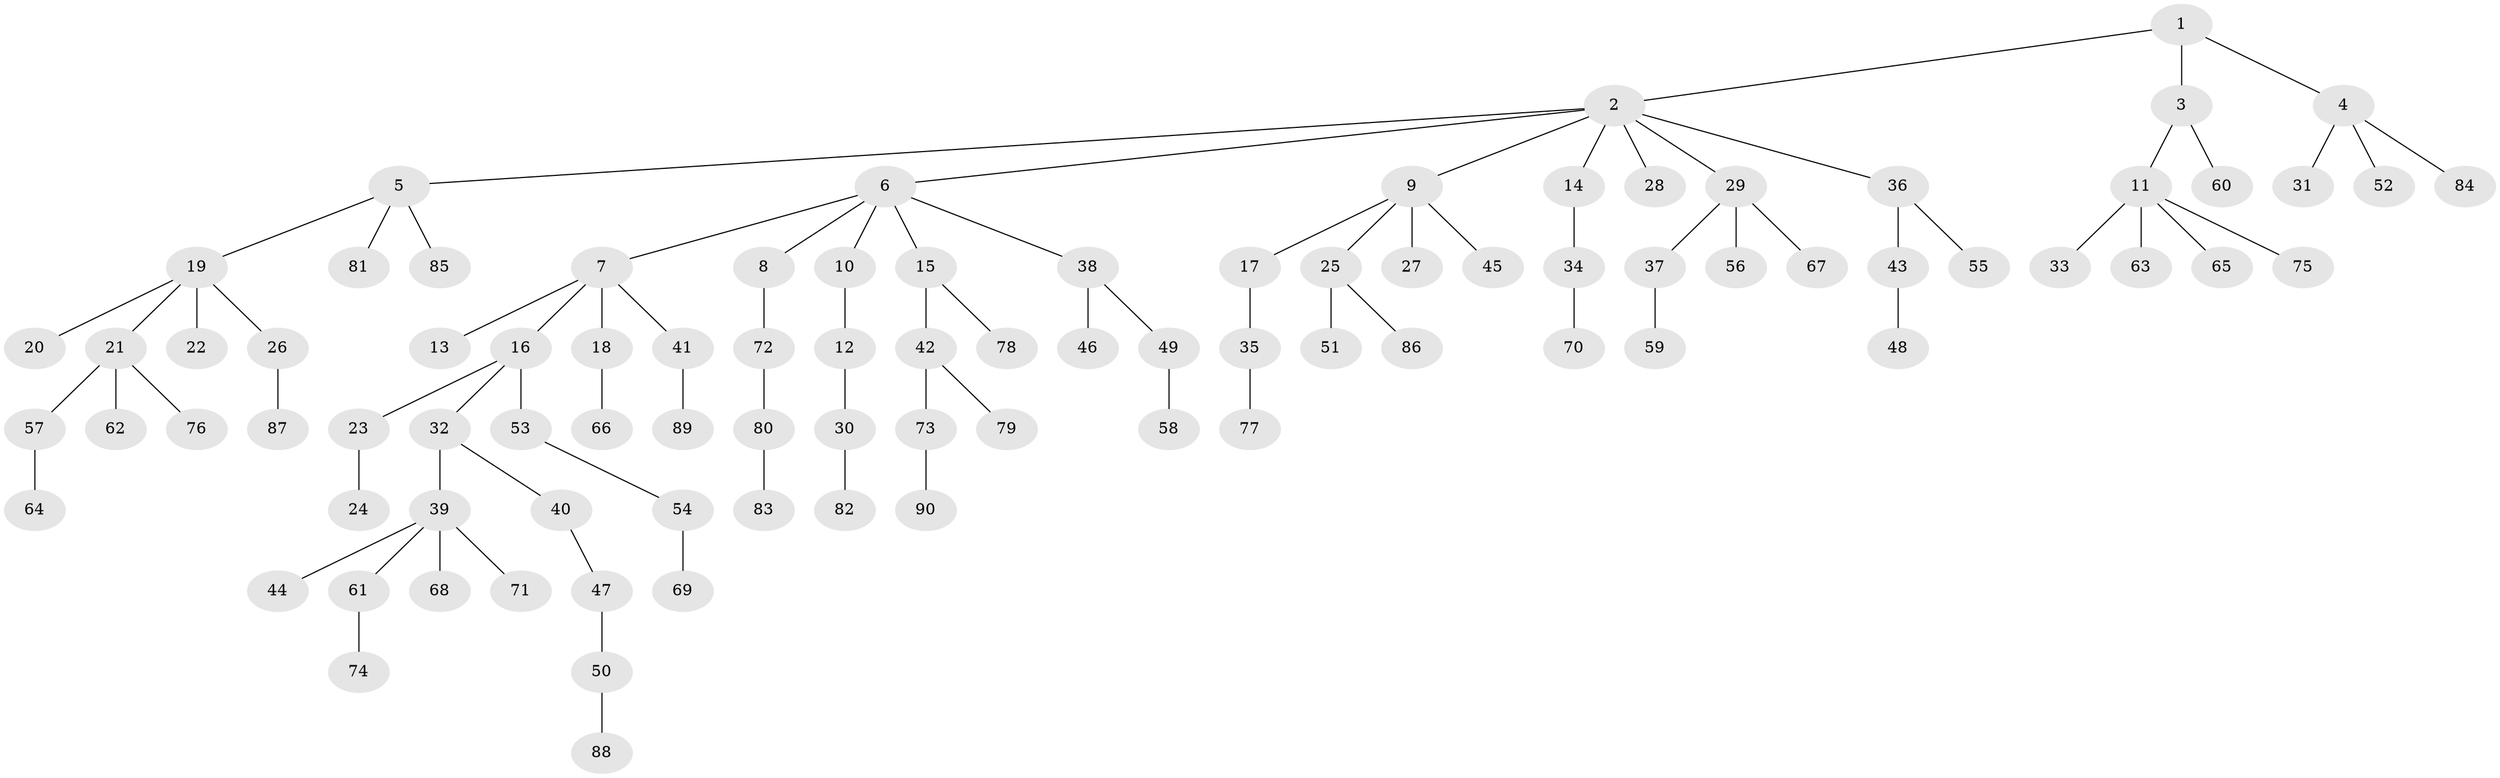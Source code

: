// Generated by graph-tools (version 1.1) at 2025/37/03/09/25 02:37:03]
// undirected, 90 vertices, 89 edges
graph export_dot {
graph [start="1"]
  node [color=gray90,style=filled];
  1;
  2;
  3;
  4;
  5;
  6;
  7;
  8;
  9;
  10;
  11;
  12;
  13;
  14;
  15;
  16;
  17;
  18;
  19;
  20;
  21;
  22;
  23;
  24;
  25;
  26;
  27;
  28;
  29;
  30;
  31;
  32;
  33;
  34;
  35;
  36;
  37;
  38;
  39;
  40;
  41;
  42;
  43;
  44;
  45;
  46;
  47;
  48;
  49;
  50;
  51;
  52;
  53;
  54;
  55;
  56;
  57;
  58;
  59;
  60;
  61;
  62;
  63;
  64;
  65;
  66;
  67;
  68;
  69;
  70;
  71;
  72;
  73;
  74;
  75;
  76;
  77;
  78;
  79;
  80;
  81;
  82;
  83;
  84;
  85;
  86;
  87;
  88;
  89;
  90;
  1 -- 2;
  1 -- 3;
  1 -- 4;
  2 -- 5;
  2 -- 6;
  2 -- 9;
  2 -- 14;
  2 -- 28;
  2 -- 29;
  2 -- 36;
  3 -- 11;
  3 -- 60;
  4 -- 31;
  4 -- 52;
  4 -- 84;
  5 -- 19;
  5 -- 81;
  5 -- 85;
  6 -- 7;
  6 -- 8;
  6 -- 10;
  6 -- 15;
  6 -- 38;
  7 -- 13;
  7 -- 16;
  7 -- 18;
  7 -- 41;
  8 -- 72;
  9 -- 17;
  9 -- 25;
  9 -- 27;
  9 -- 45;
  10 -- 12;
  11 -- 33;
  11 -- 63;
  11 -- 65;
  11 -- 75;
  12 -- 30;
  14 -- 34;
  15 -- 42;
  15 -- 78;
  16 -- 23;
  16 -- 32;
  16 -- 53;
  17 -- 35;
  18 -- 66;
  19 -- 20;
  19 -- 21;
  19 -- 22;
  19 -- 26;
  21 -- 57;
  21 -- 62;
  21 -- 76;
  23 -- 24;
  25 -- 51;
  25 -- 86;
  26 -- 87;
  29 -- 37;
  29 -- 56;
  29 -- 67;
  30 -- 82;
  32 -- 39;
  32 -- 40;
  34 -- 70;
  35 -- 77;
  36 -- 43;
  36 -- 55;
  37 -- 59;
  38 -- 46;
  38 -- 49;
  39 -- 44;
  39 -- 61;
  39 -- 68;
  39 -- 71;
  40 -- 47;
  41 -- 89;
  42 -- 73;
  42 -- 79;
  43 -- 48;
  47 -- 50;
  49 -- 58;
  50 -- 88;
  53 -- 54;
  54 -- 69;
  57 -- 64;
  61 -- 74;
  72 -- 80;
  73 -- 90;
  80 -- 83;
}
